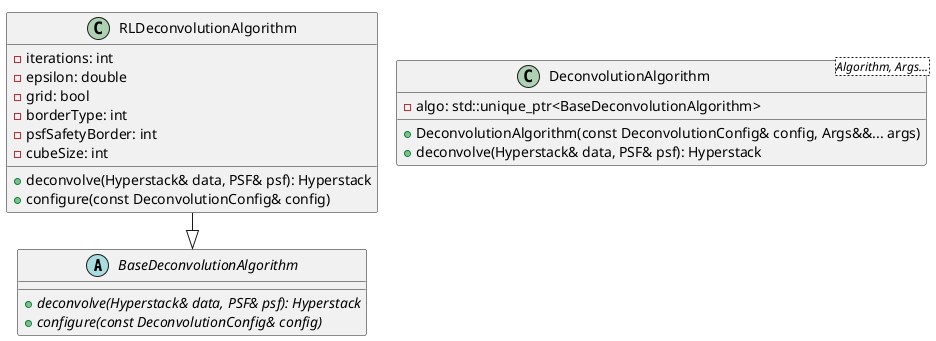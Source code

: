 @startuml
!pragma layout smetana

' Klasse BaseDeconvolutionAlgorithm
abstract class BaseDeconvolutionAlgorithm {
    {abstract} +deconvolve(Hyperstack& data, PSF& psf): Hyperstack
    {abstract} +configure(const DeconvolutionConfig& config)
}

' Klasse RLDeconvolutionAlgorithm, die von BaseDeconvolutionAlgorithm erbt
class RLDeconvolutionAlgorithm {
    +deconvolve(Hyperstack& data, PSF& psf): Hyperstack
    +configure(const DeconvolutionConfig& config)
    -iterations: int
    -epsilon: double
    -grid: bool
    -borderType: int
    -psfSafetyBorder: int
    -cubeSize: int
}

' Template-Klasse DeconvolutionAlgorithm
class DeconvolutionAlgorithm<Algorithm, Args...> {
    +DeconvolutionAlgorithm(const DeconvolutionConfig& config, Args&&... args)
    +deconvolve(Hyperstack& data, PSF& psf): Hyperstack
    -algo: std::unique_ptr<BaseDeconvolutionAlgorithm>
}

' Vererbung RLDeconvolutionAlgorithm -> BaseDeconvolutionAlgorithm
RLDeconvolutionAlgorithm --|> BaseDeconvolutionAlgorithm

@enduml

